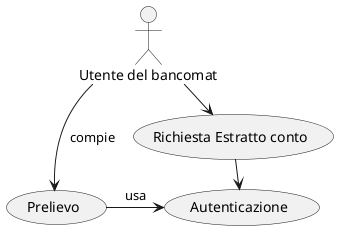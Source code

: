 @startuml bancomat

actor "Utente del bancomat" as utente

utente-->(Prelievo) : compie
utente->(Richiesta Estratto conto) : compie

(Prelievo)->(Autenticazione) : usa
(Richiesta Estratto conto)->(Autenticazione) : usa

@enduml